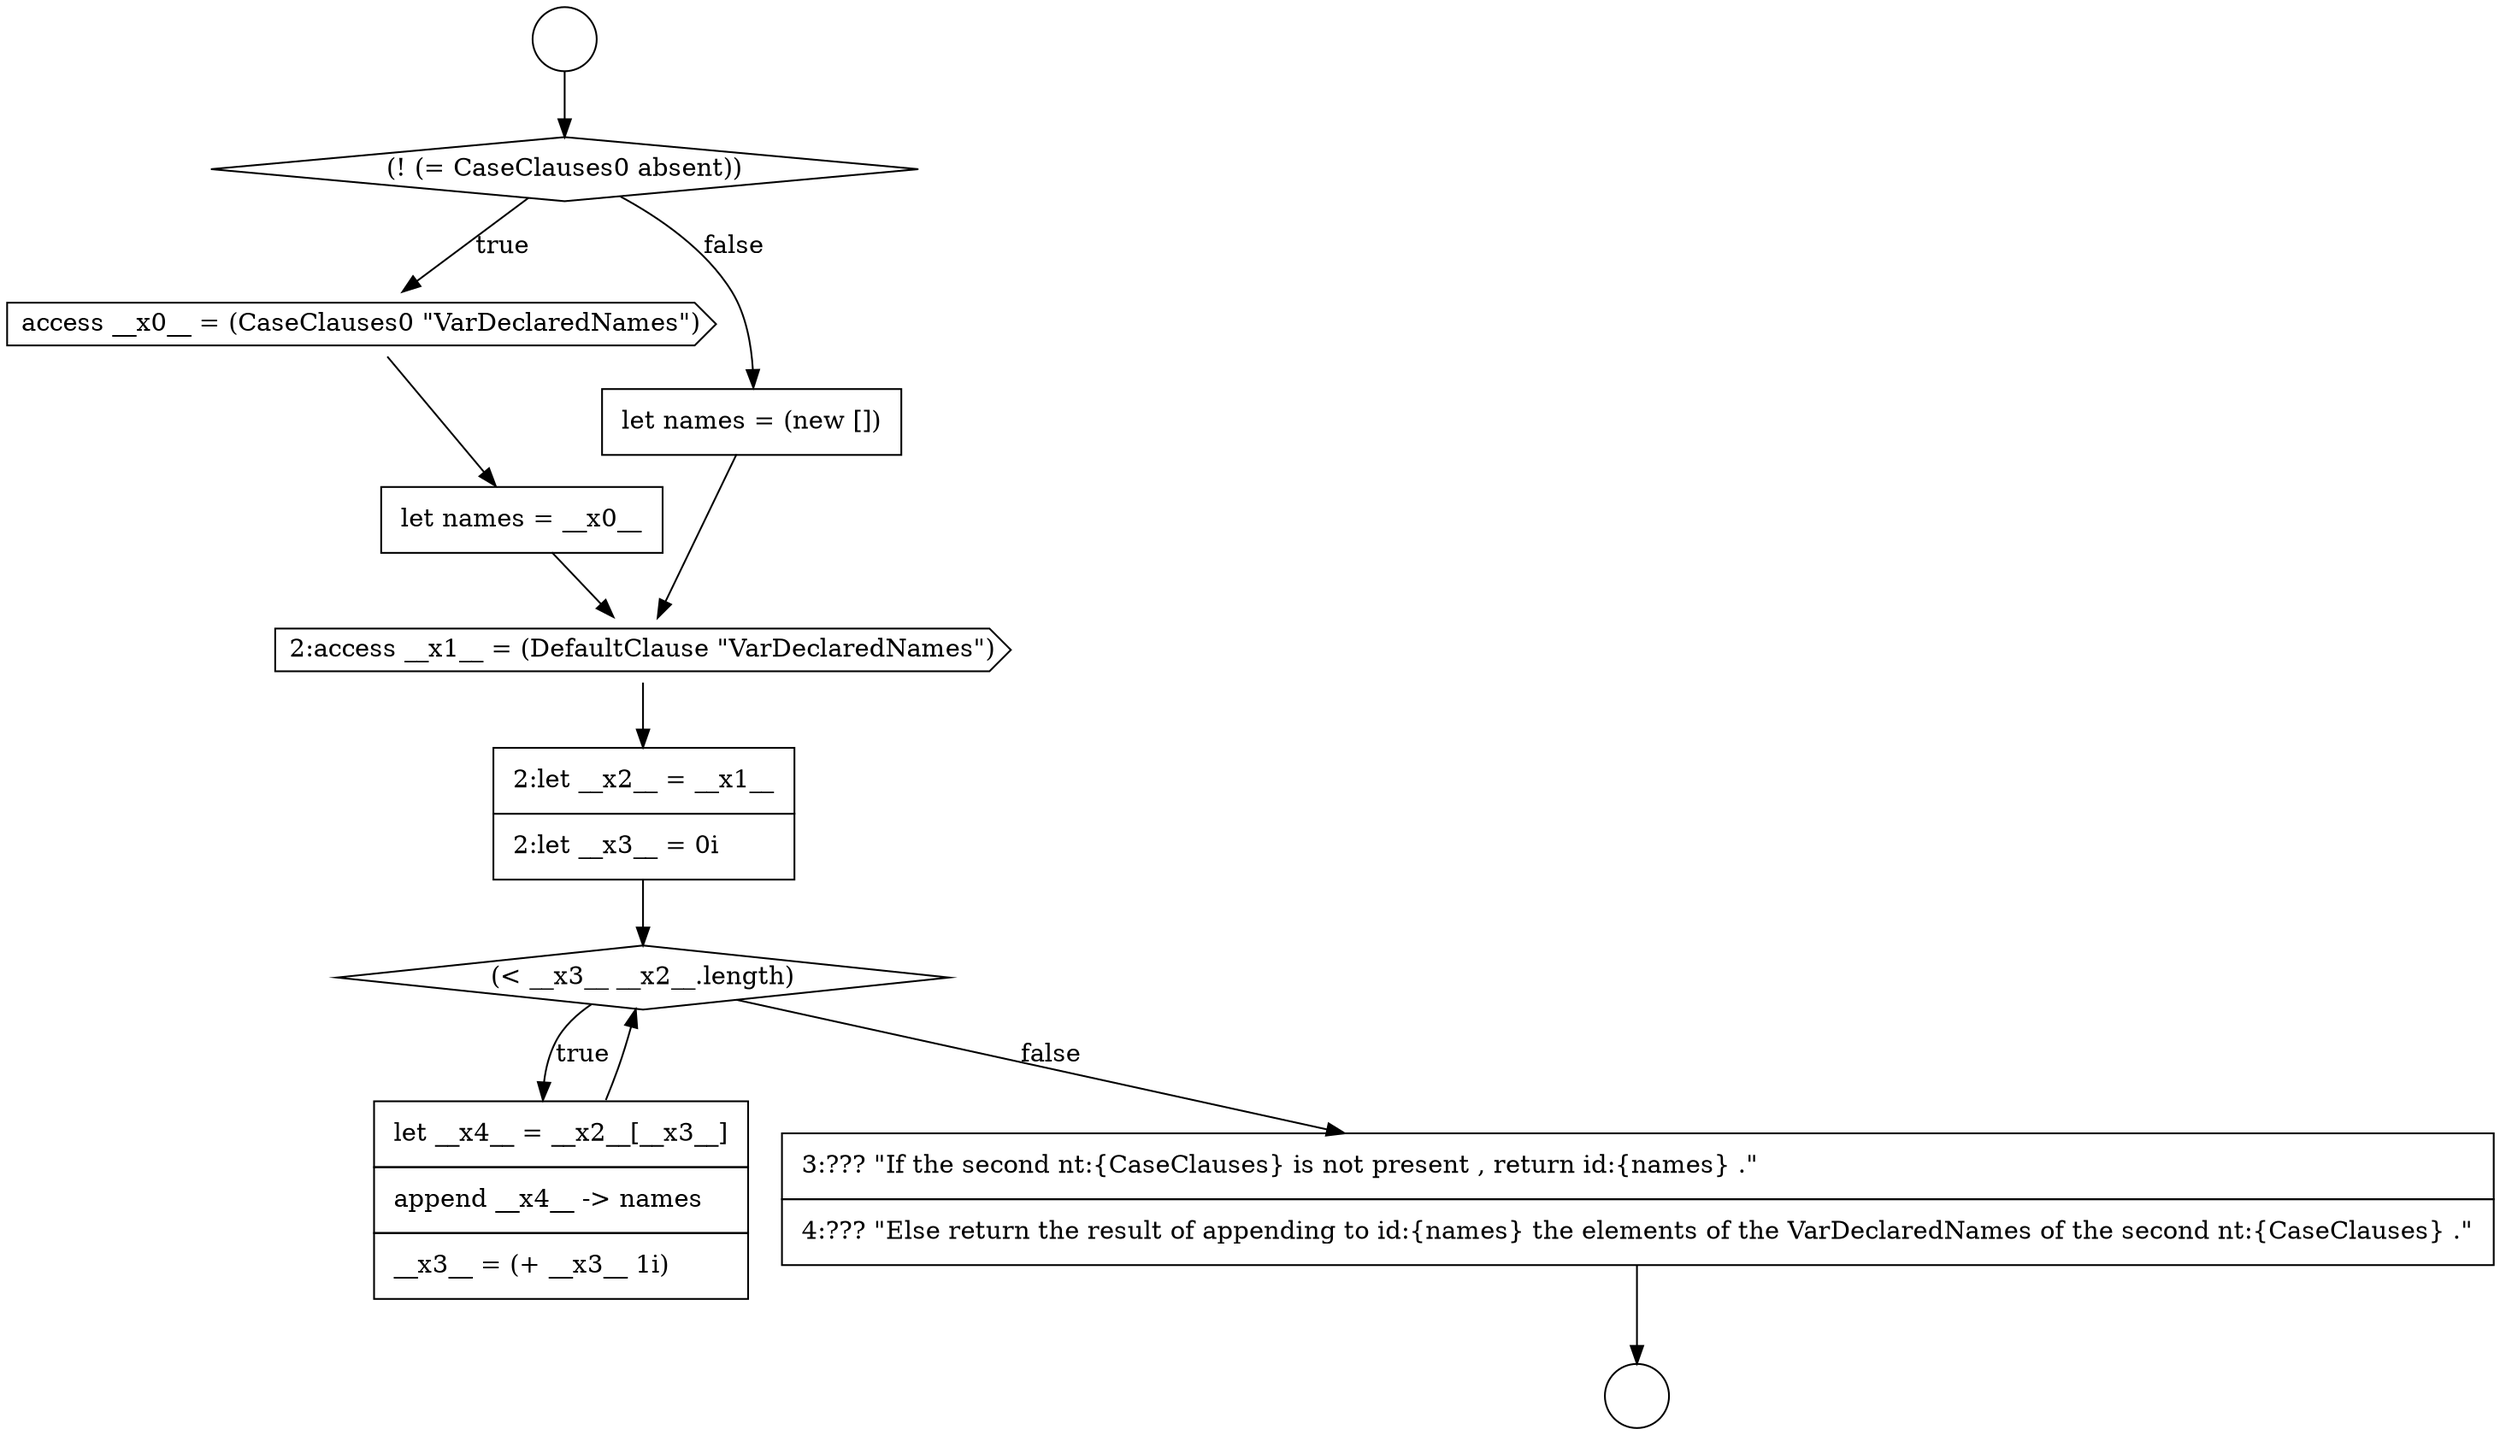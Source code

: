 digraph {
  node7028 [shape=cds, label=<<font color="black">access __x0__ = (CaseClauses0 &quot;VarDeclaredNames&quot;)</font>> color="black" fillcolor="white" style=filled]
  node7032 [shape=none, margin=0, label=<<font color="black">
    <table border="0" cellborder="1" cellspacing="0" cellpadding="10">
      <tr><td align="left">2:let __x2__ = __x1__</td></tr>
      <tr><td align="left">2:let __x3__ = 0i</td></tr>
    </table>
  </font>> color="black" fillcolor="white" style=filled]
  node7027 [shape=diamond, label=<<font color="black">(! (= CaseClauses0 absent))</font>> color="black" fillcolor="white" style=filled]
  node7031 [shape=cds, label=<<font color="black">2:access __x1__ = (DefaultClause &quot;VarDeclaredNames&quot;)</font>> color="black" fillcolor="white" style=filled]
  node7033 [shape=diamond, label=<<font color="black">(&lt; __x3__ __x2__.length)</font>> color="black" fillcolor="white" style=filled]
  node7030 [shape=none, margin=0, label=<<font color="black">
    <table border="0" cellborder="1" cellspacing="0" cellpadding="10">
      <tr><td align="left">let names = (new [])</td></tr>
    </table>
  </font>> color="black" fillcolor="white" style=filled]
  node7026 [shape=circle label=" " color="black" fillcolor="white" style=filled]
  node7034 [shape=none, margin=0, label=<<font color="black">
    <table border="0" cellborder="1" cellspacing="0" cellpadding="10">
      <tr><td align="left">let __x4__ = __x2__[__x3__]</td></tr>
      <tr><td align="left">append __x4__ -&gt; names</td></tr>
      <tr><td align="left">__x3__ = (+ __x3__ 1i)</td></tr>
    </table>
  </font>> color="black" fillcolor="white" style=filled]
  node7029 [shape=none, margin=0, label=<<font color="black">
    <table border="0" cellborder="1" cellspacing="0" cellpadding="10">
      <tr><td align="left">let names = __x0__</td></tr>
    </table>
  </font>> color="black" fillcolor="white" style=filled]
  node7035 [shape=none, margin=0, label=<<font color="black">
    <table border="0" cellborder="1" cellspacing="0" cellpadding="10">
      <tr><td align="left">3:??? &quot;If the second nt:{CaseClauses} is not present , return id:{names} .&quot;</td></tr>
      <tr><td align="left">4:??? &quot;Else return the result of appending to id:{names} the elements of the VarDeclaredNames of the second nt:{CaseClauses} .&quot;</td></tr>
    </table>
  </font>> color="black" fillcolor="white" style=filled]
  node7025 [shape=circle label=" " color="black" fillcolor="white" style=filled]
  node7025 -> node7027 [ color="black"]
  node7027 -> node7028 [label=<<font color="black">true</font>> color="black"]
  node7027 -> node7030 [label=<<font color="black">false</font>> color="black"]
  node7032 -> node7033 [ color="black"]
  node7031 -> node7032 [ color="black"]
  node7030 -> node7031 [ color="black"]
  node7028 -> node7029 [ color="black"]
  node7035 -> node7026 [ color="black"]
  node7029 -> node7031 [ color="black"]
  node7034 -> node7033 [ color="black"]
  node7033 -> node7034 [label=<<font color="black">true</font>> color="black"]
  node7033 -> node7035 [label=<<font color="black">false</font>> color="black"]
}
